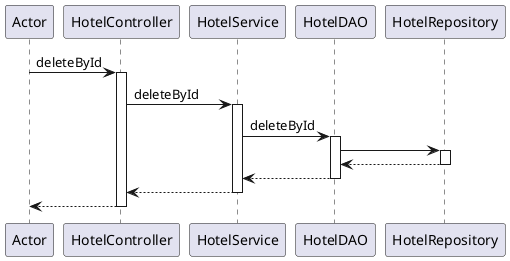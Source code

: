 @startuml
participant Actor
Actor -> HotelController : deleteById
activate HotelController
HotelController -> HotelService : deleteById
activate HotelService
HotelService -> HotelDAO : deleteById
activate HotelDAO

HotelDAO -> HotelRepository
activate HotelRepository
HotelRepository --> HotelDAO
deactivate HotelRepository

HotelDAO --> HotelService
deactivate HotelDAO
HotelService --> HotelController
deactivate HotelService
return
@enduml